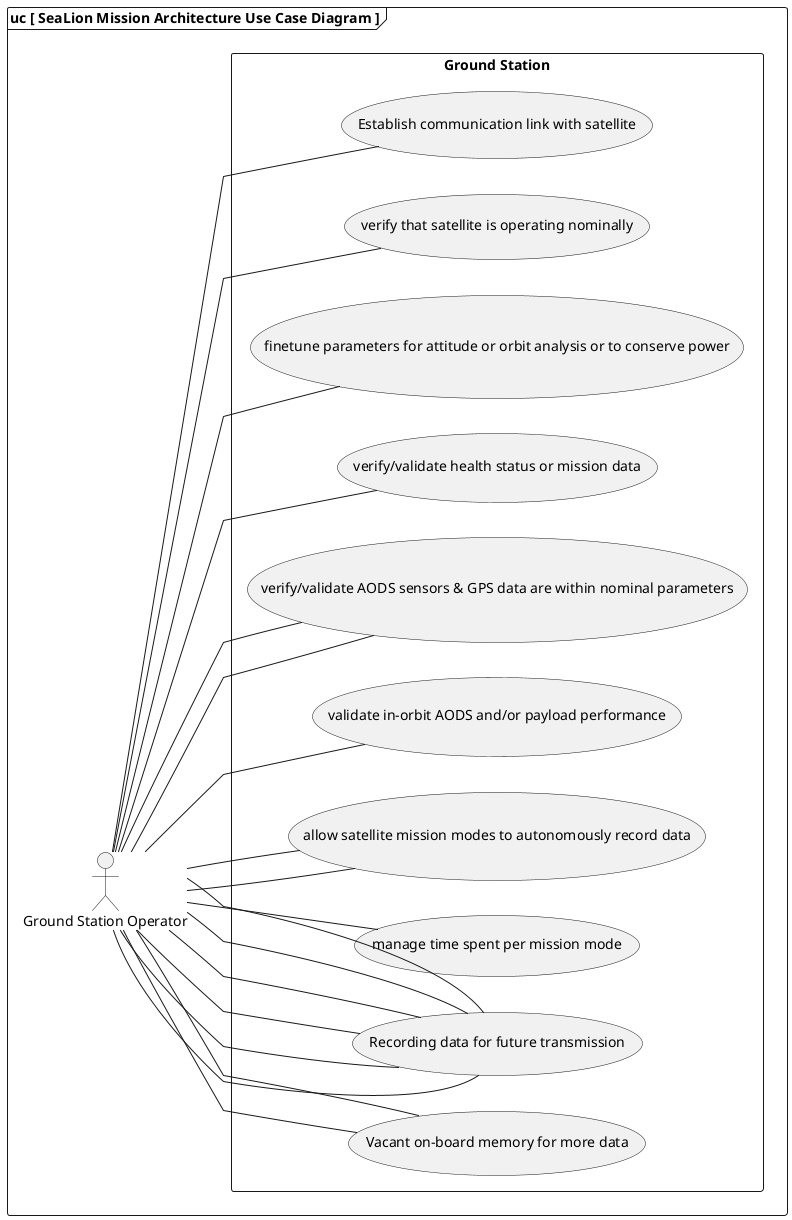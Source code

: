 @startuml
left to right direction
skinparam linetype polyline

/'
skinparam linetype ortho
'/

frame "uc [ SeaLion Mission Architecture Use Case Diagram ]" {

    rectangle gs as "Ground Station" {

        
        (Establish communication link with satellite)
        
        (verify that satellite is operating nominally)
        
        (finetune parameters for attitude or orbit analysis or to conserve power)
        
        (verify/validate health status or mission data)
        
        (verify/validate AODS sensors & GPS data are within nominal parameters)
        
        (verify/validate AODS sensors & GPS data are within nominal parameters)
        
        (validate in-orbit AODS and/or payload performance)
        
        (allow satellite mission modes to autonomously record data)
        
        (manage time spent per mission mode)
        
        (allow satellite mission modes to autonomously record data)
        
        (Recording data for future transmission)
        
        (Recording data for future transmission)
        
        (Vacant on-board memory for more data)
        
        (Recording data for future transmission)
        
        (Recording data for future transmission)
        
        (Recording data for future transmission)
        
        (Recording data for future transmission)
        
        (Vacant on-board memory for more data)
        

    }

    
    :Ground Station Operator: -- (Establish communication link with satellite)
    
    :Ground Station Operator: -- (verify that satellite is operating nominally)
    
    :Ground Station Operator: -- (finetune parameters for attitude or orbit analysis or to conserve power)
    
    :Ground Station Operator: -- (verify/validate health status or mission data)
    
    :Ground Station Operator: -- (verify/validate AODS sensors & GPS data are within nominal parameters)
    
    :Ground Station Operator: -- (verify/validate AODS sensors & GPS data are within nominal parameters)
    
    :Ground Station Operator: -- (validate in-orbit AODS and/or payload performance)
    
    :Ground Station Operator: -- (allow satellite mission modes to autonomously record data)
    
    :Ground Station Operator: -- (manage time spent per mission mode)
    
    :Ground Station Operator: -- (allow satellite mission modes to autonomously record data)
    
    :Ground Station Operator: -- (Recording data for future transmission)
    
    :Ground Station Operator: -- (Recording data for future transmission)
    
    :Ground Station Operator: -- (Vacant on-board memory for more data)
    
    :Ground Station Operator: -- (Recording data for future transmission)
    
    :Ground Station Operator: -- (Recording data for future transmission)
    
    :Ground Station Operator: -- (Recording data for future transmission)
    
    :Ground Station Operator: -- (Recording data for future transmission)
    
    :Ground Station Operator: -- (Vacant on-board memory for more data)
    

}
@enduml
